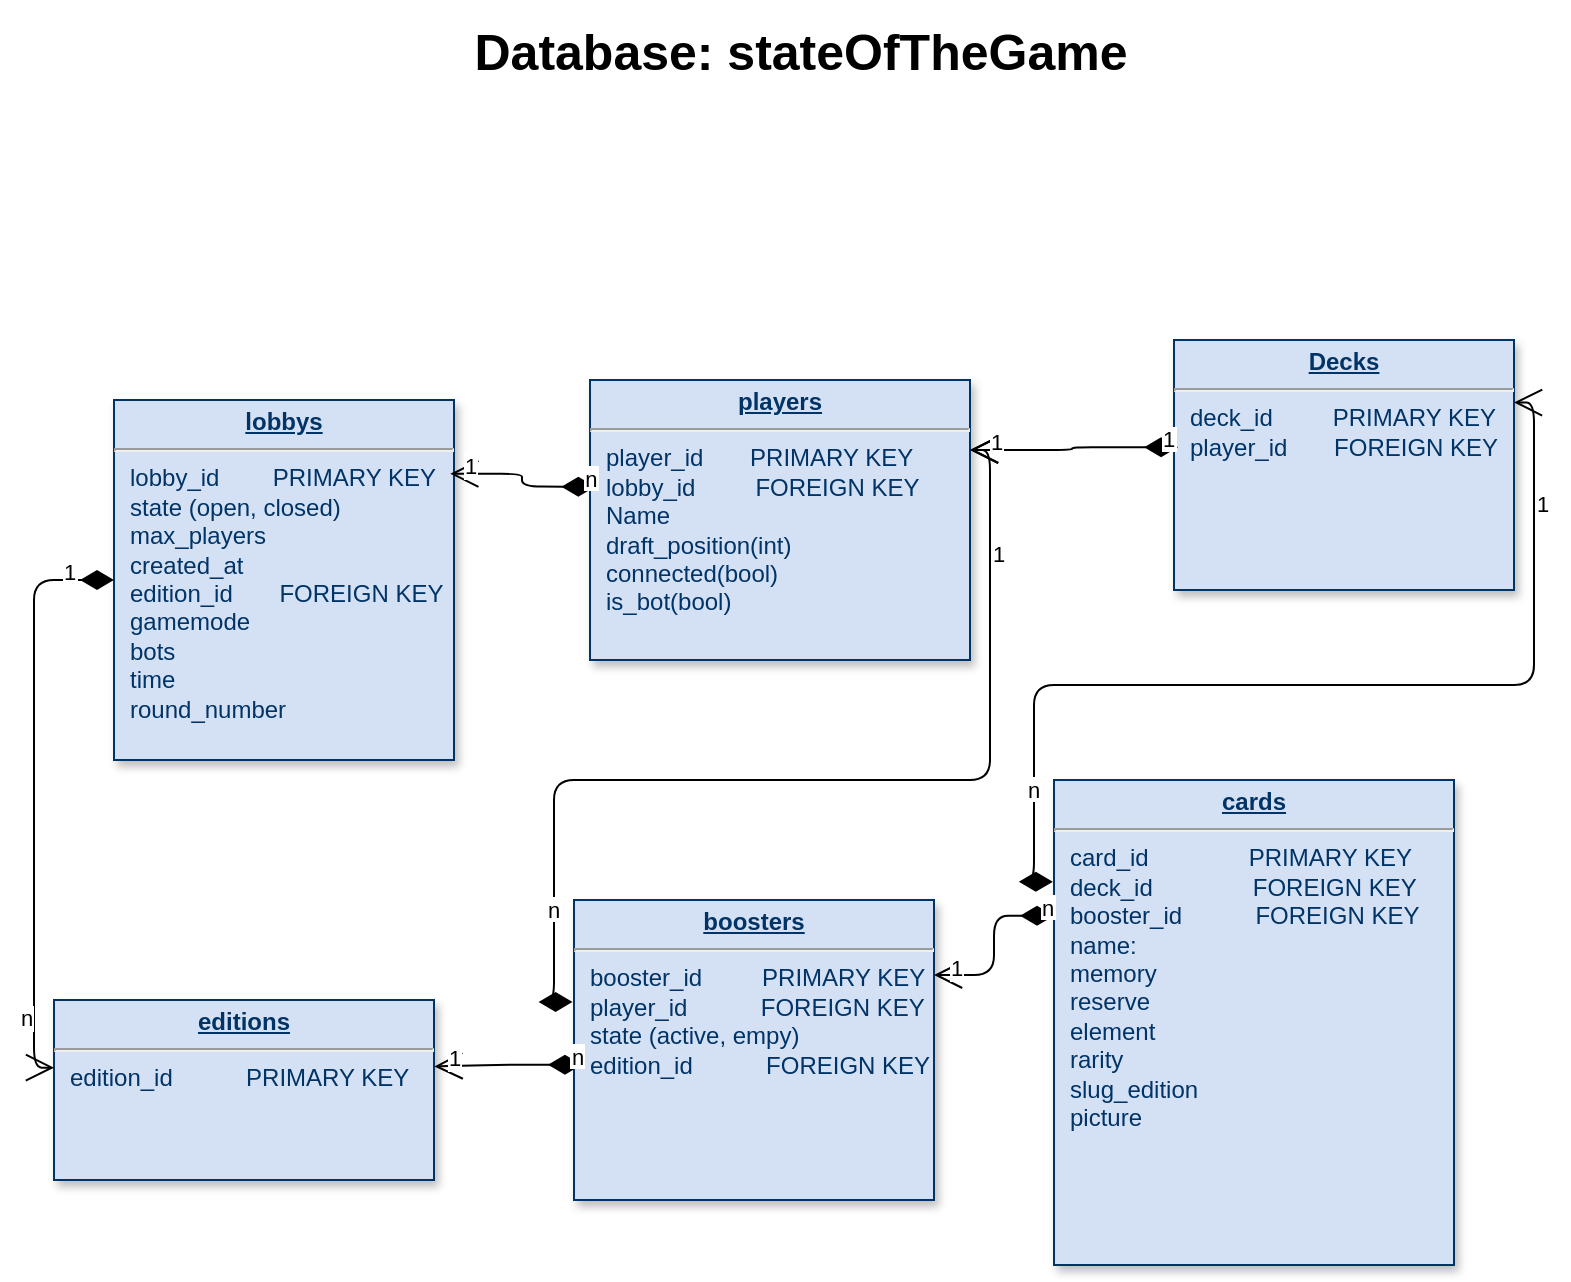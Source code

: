 <mxfile version="24.7.17">
  <diagram name="Page-1" id="efa7a0a1-bf9b-a30e-e6df-94a7791c09e9">
    <mxGraphModel dx="1114" dy="709" grid="1" gridSize="10" guides="1" tooltips="1" connect="1" arrows="1" fold="1" page="1" pageScale="1" pageWidth="826" pageHeight="1169" background="none" math="0" shadow="0">
      <root>
        <mxCell id="0" />
        <mxCell id="1" parent="0" />
        <mxCell id="19" value="&lt;p style=&quot;margin: 0px; margin-top: 4px; text-align: center; text-decoration: underline;&quot;&gt;&lt;b&gt;players&lt;/b&gt;&lt;/p&gt;&lt;hr&gt;&lt;p style=&quot;margin: 0px; margin-left: 8px;&quot;&gt;player_id&amp;nbsp; &amp;nbsp; &amp;nbsp; &amp;nbsp;PRIMARY KEY&lt;/p&gt;&lt;p style=&quot;margin: 0px; margin-left: 8px;&quot;&gt;lobby_id&amp;nbsp; &amp;nbsp; &amp;nbsp; &amp;nbsp; &amp;nbsp;FOREIGN KEY&lt;/p&gt;&lt;p style=&quot;margin: 0px; margin-left: 8px;&quot;&gt;Name&lt;/p&gt;&lt;p style=&quot;margin: 0px; margin-left: 8px;&quot;&gt;draft_position(int)&lt;/p&gt;&lt;p style=&quot;margin: 0px; margin-left: 8px;&quot;&gt;connected(bool)&lt;/p&gt;&lt;p style=&quot;margin: 0px; margin-left: 8px;&quot;&gt;is_bot(bool)&lt;/p&gt;" style="verticalAlign=top;align=left;overflow=fill;fontSize=12;fontFamily=Helvetica;html=1;strokeColor=#003366;shadow=1;fillColor=#D4E1F5;fontColor=#003366" parent="1" vertex="1">
          <mxGeometry x="318" y="220" width="190" height="140" as="geometry" />
        </mxCell>
        <mxCell id="20" value="&lt;p style=&quot;margin: 0px; margin-top: 4px; text-align: center; text-decoration: underline;&quot;&gt;&lt;strong&gt;Decks&lt;/strong&gt;&lt;/p&gt;&lt;hr&gt;&lt;p style=&quot;margin: 0px; margin-left: 8px;&quot;&gt;deck_id&amp;nbsp; &amp;nbsp; &amp;nbsp; &amp;nbsp; &amp;nbsp;PRIMARY KEY&lt;/p&gt;&lt;p style=&quot;margin: 0px; margin-left: 8px;&quot;&gt;player_id&amp;nbsp; &amp;nbsp; &amp;nbsp; &amp;nbsp;FOREIGN KEY&lt;/p&gt;" style="verticalAlign=top;align=left;overflow=fill;fontSize=12;fontFamily=Helvetica;html=1;strokeColor=#003366;shadow=1;fillColor=#D4E1F5;fontColor=#003366" parent="1" vertex="1">
          <mxGeometry x="610" y="200" width="170" height="125" as="geometry" />
        </mxCell>
        <mxCell id="21" value="&lt;p style=&quot;margin: 0px; margin-top: 4px; text-align: center; text-decoration: underline;&quot;&gt;&lt;b&gt;cards&lt;/b&gt;&lt;/p&gt;&lt;hr&gt;&lt;p style=&quot;margin: 0px; margin-left: 8px;&quot;&gt;card_id&amp;nbsp; &amp;nbsp; &amp;nbsp; &amp;nbsp; &amp;nbsp; &amp;nbsp; &amp;nbsp; &amp;nbsp;PRIMARY KEY&lt;/p&gt;&lt;p style=&quot;margin: 0px; margin-left: 8px;&quot;&gt;deck_id&amp;nbsp; &amp;nbsp; &amp;nbsp; &amp;nbsp; &amp;nbsp; &amp;nbsp; &amp;nbsp; &amp;nbsp;FOREIGN KEY&lt;/p&gt;&lt;p style=&quot;margin: 0px; margin-left: 8px;&quot;&gt;booster_id&amp;nbsp; &amp;nbsp; &amp;nbsp; &amp;nbsp; &amp;nbsp; &amp;nbsp;FOREIGN KEY&lt;/p&gt;&lt;p style=&quot;margin: 0px; margin-left: 8px;&quot;&gt;&lt;span style=&quot;background-color: initial; text-align: justify;&quot;&gt;name:&lt;/span&gt;&lt;br&gt;&lt;/p&gt;&lt;p style=&quot;margin: 0px; margin-left: 8px;&quot;&gt;&lt;span style=&quot;background-color: initial;&quot;&gt;memory&lt;/span&gt;&lt;/p&gt;&lt;p style=&quot;margin: 0px; margin-left: 8px;&quot;&gt;&lt;span style=&quot;background-color: initial;&quot;&gt;reserve&lt;/span&gt;&lt;/p&gt;&lt;p style=&quot;margin: 0px; margin-left: 8px;&quot;&gt;&lt;span style=&quot;background-color: initial;&quot;&gt;element&lt;/span&gt;&lt;/p&gt;&lt;p style=&quot;margin: 0px; margin-left: 8px;&quot;&gt;&lt;span style=&quot;background-color: initial;&quot;&gt;rarity&lt;/span&gt;&lt;/p&gt;&lt;p style=&quot;margin: 0px; margin-left: 8px;&quot;&gt;&lt;span style=&quot;background-color: initial;&quot;&gt;slug_edition&lt;/span&gt;&lt;/p&gt;&lt;p style=&quot;margin: 0px; margin-left: 8px;&quot;&gt;&lt;span style=&quot;background-color: initial;&quot;&gt;picture&lt;/span&gt;&lt;/p&gt;" style="verticalAlign=top;align=left;overflow=fill;fontSize=12;fontFamily=Helvetica;html=1;strokeColor=#003366;shadow=1;fillColor=#D4E1F5;fontColor=#003366" parent="1" vertex="1">
          <mxGeometry x="550" y="420" width="200" height="242.5" as="geometry" />
        </mxCell>
        <mxCell id="24" value="&lt;p style=&quot;margin: 0px; margin-top: 4px; text-align: center; text-decoration: underline;&quot;&gt;&lt;b&gt;boosters&lt;/b&gt;&lt;/p&gt;&lt;hr&gt;&lt;p style=&quot;margin: 0px; margin-left: 8px;&quot;&gt;booster_id&amp;nbsp; &amp;nbsp; &amp;nbsp; &amp;nbsp; &amp;nbsp;PRIMARY KEY&lt;/p&gt;&lt;p style=&quot;margin: 0px; margin-left: 8px;&quot;&gt;player_id&amp;nbsp; &amp;nbsp; &amp;nbsp; &amp;nbsp; &amp;nbsp; &amp;nbsp;FOREIGN KEY&lt;/p&gt;&lt;p style=&quot;margin: 0px; margin-left: 8px;&quot;&gt;state (active, empy)&lt;/p&gt;&lt;p style=&quot;margin: 0px; margin-left: 8px;&quot;&gt;edition_id&amp;nbsp; &amp;nbsp; &amp;nbsp; &amp;nbsp; &amp;nbsp; &amp;nbsp;FOREIGN KEY&lt;/p&gt;" style="verticalAlign=top;align=left;overflow=fill;fontSize=12;fontFamily=Helvetica;html=1;strokeColor=#003366;shadow=1;fillColor=#D4E1F5;fontColor=#003366" parent="1" vertex="1">
          <mxGeometry x="310" y="480" width="180" height="150" as="geometry" />
        </mxCell>
        <mxCell id="29" value="&lt;p style=&quot;margin: 0px; margin-top: 4px; text-align: center; text-decoration: underline;&quot;&gt;&lt;b&gt;lobbys&lt;/b&gt;&lt;/p&gt;&lt;hr&gt;&lt;p style=&quot;margin: 0px; margin-left: 8px;&quot;&gt;lobby_id&amp;nbsp; &amp;nbsp; &amp;nbsp; &amp;nbsp; PRIMARY KEY&lt;/p&gt;&lt;p style=&quot;margin: 0px; margin-left: 8px;&quot;&gt;state (open, closed)&lt;/p&gt;&lt;p style=&quot;margin: 0px; margin-left: 8px;&quot;&gt;max_players&lt;/p&gt;&lt;p style=&quot;margin: 0px; margin-left: 8px;&quot;&gt;created_at&lt;/p&gt;&lt;p style=&quot;margin: 0px; margin-left: 8px;&quot;&gt;edition_id&amp;nbsp; &amp;nbsp; &amp;nbsp; &amp;nbsp;FOREIGN KEY&lt;/p&gt;&lt;p style=&quot;margin: 0px; margin-left: 8px;&quot;&gt;gamemode&lt;/p&gt;&lt;p style=&quot;margin: 0px; margin-left: 8px;&quot;&gt;bots&lt;/p&gt;&lt;p style=&quot;margin: 0px; margin-left: 8px;&quot;&gt;time&lt;/p&gt;&lt;p style=&quot;margin: 0px; margin-left: 8px;&quot;&gt;round_number&lt;/p&gt;&lt;p style=&quot;margin: 0px; margin-left: 8px;&quot;&gt;&lt;br&gt;&lt;/p&gt;" style="verticalAlign=top;align=left;overflow=fill;fontSize=12;fontFamily=Helvetica;html=1;strokeColor=#003366;shadow=1;fillColor=#D4E1F5;fontColor=#003366" parent="1" vertex="1">
          <mxGeometry x="80" y="230" width="170" height="180" as="geometry" />
        </mxCell>
        <mxCell id="Alf33Bh1tMImRlNoqCTm-125" value="n" style="endArrow=open;endSize=12;startArrow=diamondThin;startSize=14;startFill=1;edgeStyle=orthogonalEdgeStyle;align=left;verticalAlign=bottom;exitX=-0.003;exitY=0.21;exitDx=0;exitDy=0;entryX=1;entryY=0.25;entryDx=0;entryDy=0;exitPerimeter=0;" edge="1" parent="1" source="21" target="20">
          <mxGeometry x="-0.818" y="5.0" relative="1" as="geometry">
            <mxPoint x="670" y="290" as="sourcePoint" />
            <mxPoint x="766" y="200" as="targetPoint" />
            <mxPoint as="offset" />
          </mxGeometry>
        </mxCell>
        <mxCell id="Alf33Bh1tMImRlNoqCTm-126" value="1" style="edgeLabel;html=1;align=center;verticalAlign=middle;resizable=0;points=[];" vertex="1" connectable="0" parent="Alf33Bh1tMImRlNoqCTm-125">
          <mxGeometry x="0.762" y="-4" relative="1" as="geometry">
            <mxPoint as="offset" />
          </mxGeometry>
        </mxCell>
        <mxCell id="Alf33Bh1tMImRlNoqCTm-135" value="n" style="endArrow=open;endSize=12;startArrow=diamondThin;startSize=14;startFill=1;edgeStyle=orthogonalEdgeStyle;align=left;verticalAlign=bottom;exitX=0;exitY=0.28;exitDx=0;exitDy=0;entryX=1;entryY=0.25;entryDx=0;entryDy=0;exitPerimeter=0;" edge="1" parent="1" source="21" target="24">
          <mxGeometry x="-0.818" y="5.0" relative="1" as="geometry">
            <mxPoint x="490" y="565" as="sourcePoint" />
            <mxPoint x="460" y="390" as="targetPoint" />
            <mxPoint as="offset" />
          </mxGeometry>
        </mxCell>
        <mxCell id="Alf33Bh1tMImRlNoqCTm-136" value="1" style="edgeLabel;html=1;align=center;verticalAlign=middle;resizable=0;points=[];" vertex="1" connectable="0" parent="Alf33Bh1tMImRlNoqCTm-135">
          <mxGeometry x="0.762" y="-4" relative="1" as="geometry">
            <mxPoint as="offset" />
          </mxGeometry>
        </mxCell>
        <mxCell id="Alf33Bh1tMImRlNoqCTm-137" value="n" style="endArrow=open;endSize=12;startArrow=diamondThin;startSize=14;startFill=1;edgeStyle=orthogonalEdgeStyle;align=left;verticalAlign=bottom;exitX=-0.004;exitY=0.34;exitDx=0;exitDy=0;exitPerimeter=0;entryX=1;entryY=0.25;entryDx=0;entryDy=0;" edge="1" parent="1" source="24" target="19">
          <mxGeometry x="-0.818" y="5.0" relative="1" as="geometry">
            <mxPoint x="350" y="475" as="sourcePoint" />
            <mxPoint x="440" y="470" as="targetPoint" />
            <mxPoint as="offset" />
          </mxGeometry>
        </mxCell>
        <mxCell id="Alf33Bh1tMImRlNoqCTm-138" value="1" style="edgeLabel;html=1;align=center;verticalAlign=middle;resizable=0;points=[];" vertex="1" connectable="0" parent="Alf33Bh1tMImRlNoqCTm-137">
          <mxGeometry x="0.762" y="-4" relative="1" as="geometry">
            <mxPoint as="offset" />
          </mxGeometry>
        </mxCell>
        <mxCell id="Alf33Bh1tMImRlNoqCTm-139" value="1" style="endArrow=open;endSize=12;startArrow=diamondThin;startSize=14;startFill=1;edgeStyle=orthogonalEdgeStyle;align=left;verticalAlign=bottom;entryX=1;entryY=0.25;entryDx=0;entryDy=0;exitX=0.012;exitY=0.429;exitDx=0;exitDy=0;exitPerimeter=0;" edge="1" parent="1" source="20" target="19">
          <mxGeometry x="-0.818" y="5.0" relative="1" as="geometry">
            <mxPoint x="544" y="490" as="sourcePoint" />
            <mxPoint x="440" y="180" as="targetPoint" />
            <mxPoint as="offset" />
          </mxGeometry>
        </mxCell>
        <mxCell id="Alf33Bh1tMImRlNoqCTm-140" value="1" style="edgeLabel;html=1;align=center;verticalAlign=middle;resizable=0;points=[];" vertex="1" connectable="0" parent="Alf33Bh1tMImRlNoqCTm-139">
          <mxGeometry x="0.762" y="-4" relative="1" as="geometry">
            <mxPoint as="offset" />
          </mxGeometry>
        </mxCell>
        <mxCell id="Alf33Bh1tMImRlNoqCTm-144" value="Database: stateOfTheGame&lt;div style=&quot;font-size: 25px;&quot;&gt;&lt;br style=&quot;font-size: 25px;&quot;&gt;&lt;/div&gt;" style="text;html=1;align=center;verticalAlign=middle;whiteSpace=wrap;rounded=0;fontStyle=1;fontSize=25;" vertex="1" parent="1">
          <mxGeometry x="200" y="30" width="447" height="80" as="geometry" />
        </mxCell>
        <mxCell id="Alf33Bh1tMImRlNoqCTm-145" value="&lt;p style=&quot;margin: 0px; margin-top: 4px; text-align: center; text-decoration: underline;&quot;&gt;&lt;b&gt;editions&lt;/b&gt;&lt;/p&gt;&lt;hr&gt;&lt;p style=&quot;margin: 0px; margin-left: 8px;&quot;&gt;edition_id&amp;nbsp; &amp;nbsp; &amp;nbsp; &amp;nbsp; &amp;nbsp; &amp;nbsp;PRIMARY KEY&lt;/p&gt;&lt;p style=&quot;margin: 0px; margin-left: 8px;&quot;&gt;&lt;br&gt;&lt;/p&gt;&lt;p style=&quot;margin: 0px; margin-left: 8px;&quot;&gt;&amp;nbsp;&lt;/p&gt;" style="verticalAlign=top;align=left;overflow=fill;fontSize=12;fontFamily=Helvetica;html=1;strokeColor=#003366;shadow=1;fillColor=#D4E1F5;fontColor=#003366" vertex="1" parent="1">
          <mxGeometry x="50" y="530" width="190" height="90" as="geometry" />
        </mxCell>
        <mxCell id="Alf33Bh1tMImRlNoqCTm-150" value="n" style="endArrow=open;endSize=12;startArrow=diamondThin;startSize=14;startFill=1;edgeStyle=orthogonalEdgeStyle;align=left;verticalAlign=bottom;exitX=0.014;exitY=0.381;exitDx=0;exitDy=0;entryX=0.989;entryY=0.205;entryDx=0;entryDy=0;entryPerimeter=0;exitPerimeter=0;" edge="1" parent="1" source="19" target="29">
          <mxGeometry x="-0.818" y="5.0" relative="1" as="geometry">
            <mxPoint x="240" y="380" as="sourcePoint" />
            <mxPoint x="20" y="340" as="targetPoint" />
            <mxPoint as="offset" />
          </mxGeometry>
        </mxCell>
        <mxCell id="Alf33Bh1tMImRlNoqCTm-151" value="1" style="edgeLabel;html=1;align=center;verticalAlign=middle;resizable=0;points=[];" vertex="1" connectable="0" parent="Alf33Bh1tMImRlNoqCTm-150">
          <mxGeometry x="0.762" y="-4" relative="1" as="geometry">
            <mxPoint as="offset" />
          </mxGeometry>
        </mxCell>
        <mxCell id="Alf33Bh1tMImRlNoqCTm-152" value="n" style="endArrow=open;endSize=12;startArrow=diamondThin;startSize=14;startFill=1;edgeStyle=orthogonalEdgeStyle;align=left;verticalAlign=bottom;exitX=0.022;exitY=0.549;exitDx=0;exitDy=0;entryX=1.001;entryY=0.369;entryDx=0;entryDy=0;exitPerimeter=0;entryPerimeter=0;" edge="1" parent="1" source="24" target="Alf33Bh1tMImRlNoqCTm-145">
          <mxGeometry x="-0.818" y="5.0" relative="1" as="geometry">
            <mxPoint x="150" y="820.25" as="sourcePoint" />
            <mxPoint x="60" y="819.25" as="targetPoint" />
            <mxPoint as="offset" />
          </mxGeometry>
        </mxCell>
        <mxCell id="Alf33Bh1tMImRlNoqCTm-153" value="1" style="edgeLabel;html=1;align=center;verticalAlign=middle;resizable=0;points=[];" vertex="1" connectable="0" parent="Alf33Bh1tMImRlNoqCTm-152">
          <mxGeometry x="0.762" y="-4" relative="1" as="geometry">
            <mxPoint as="offset" />
          </mxGeometry>
        </mxCell>
        <mxCell id="Alf33Bh1tMImRlNoqCTm-155" value="1" style="endArrow=open;endSize=12;startArrow=diamondThin;startSize=14;startFill=1;edgeStyle=orthogonalEdgeStyle;align=left;verticalAlign=bottom;exitX=0;exitY=0.5;exitDx=0;exitDy=0;entryX=0;entryY=0.376;entryDx=0;entryDy=0;entryPerimeter=0;" edge="1" parent="1" source="29" target="Alf33Bh1tMImRlNoqCTm-145">
          <mxGeometry x="-0.816" y="5" relative="1" as="geometry">
            <mxPoint x="-135" y="356" as="sourcePoint" />
            <mxPoint x="-270" y="340" as="targetPoint" />
            <mxPoint as="offset" />
          </mxGeometry>
        </mxCell>
        <mxCell id="Alf33Bh1tMImRlNoqCTm-156" value="n" style="edgeLabel;html=1;align=center;verticalAlign=middle;resizable=0;points=[];" vertex="1" connectable="0" parent="Alf33Bh1tMImRlNoqCTm-155">
          <mxGeometry x="0.762" y="-4" relative="1" as="geometry">
            <mxPoint as="offset" />
          </mxGeometry>
        </mxCell>
      </root>
    </mxGraphModel>
  </diagram>
</mxfile>

